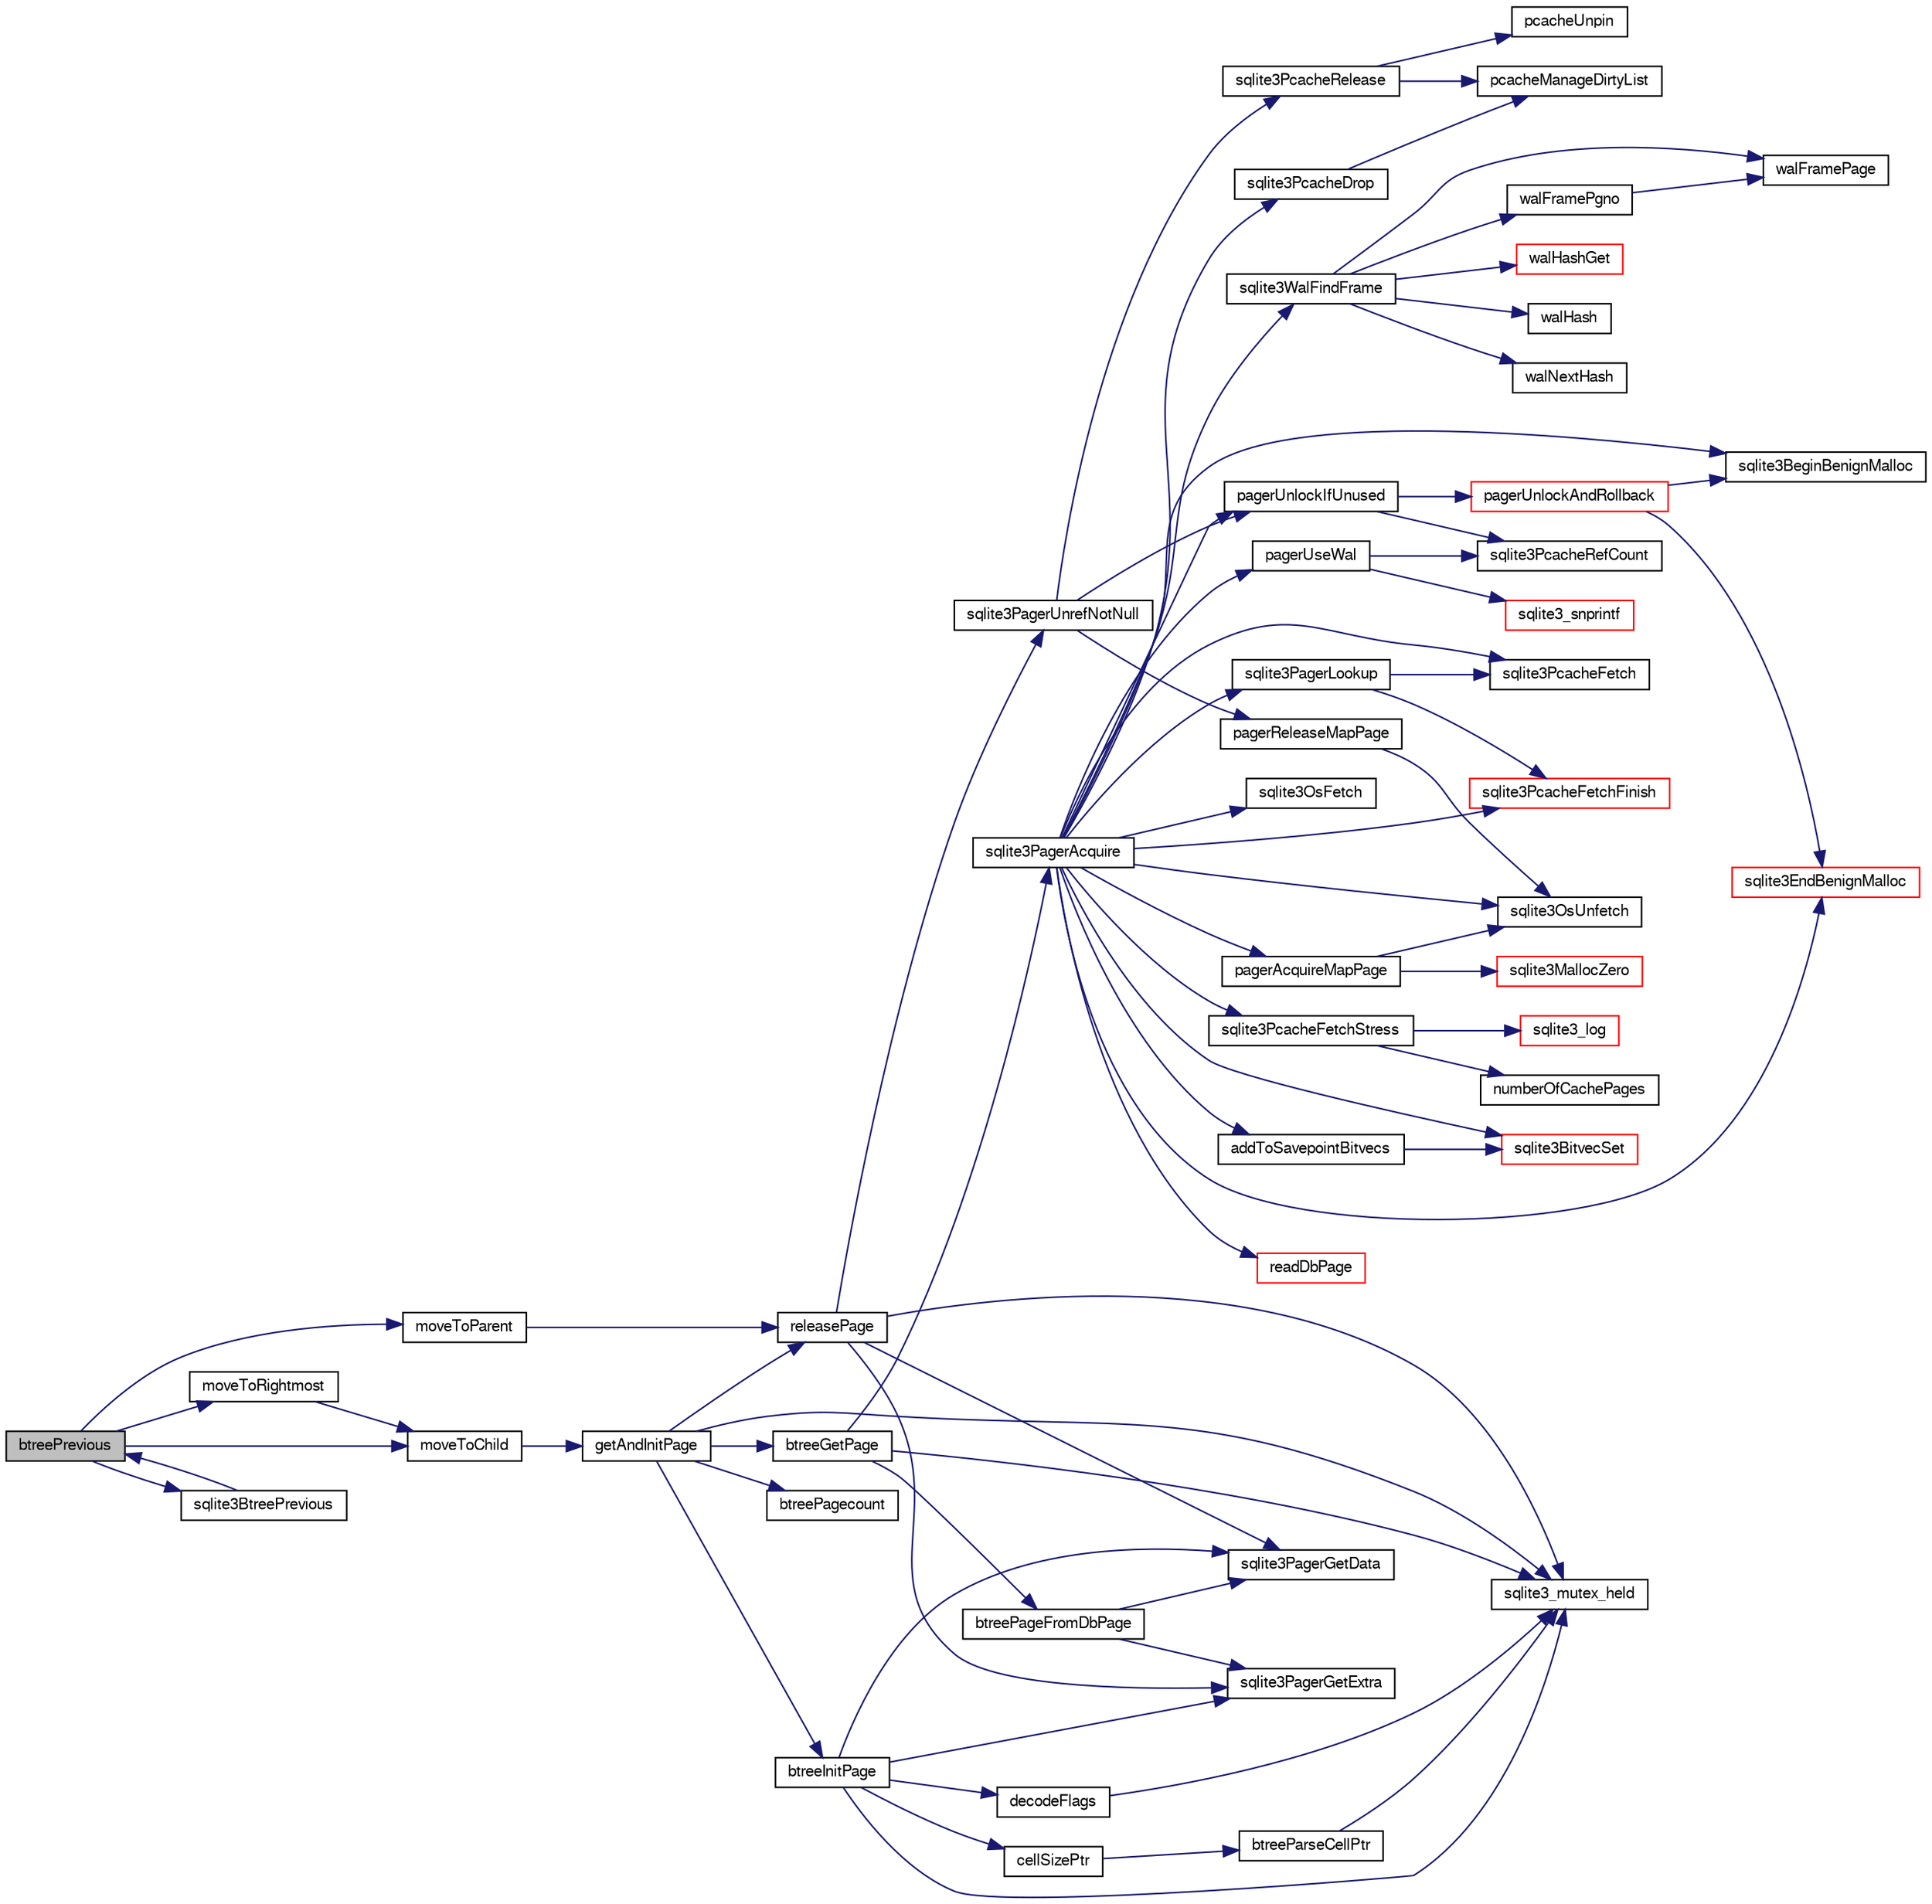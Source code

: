 digraph "btreePrevious"
{
  edge [fontname="FreeSans",fontsize="10",labelfontname="FreeSans",labelfontsize="10"];
  node [fontname="FreeSans",fontsize="10",shape=record];
  rankdir="LR";
  Node31562 [label="btreePrevious",height=0.2,width=0.4,color="black", fillcolor="grey75", style="filled", fontcolor="black"];
  Node31562 -> Node31563 [color="midnightblue",fontsize="10",style="solid",fontname="FreeSans"];
  Node31563 [label="moveToChild",height=0.2,width=0.4,color="black", fillcolor="white", style="filled",URL="$sqlite3_8c.html#a1dbea539dd841af085ba1e1390922237"];
  Node31563 -> Node31564 [color="midnightblue",fontsize="10",style="solid",fontname="FreeSans"];
  Node31564 [label="getAndInitPage",height=0.2,width=0.4,color="black", fillcolor="white", style="filled",URL="$sqlite3_8c.html#ae85122d12808231a8d58459440a405ab"];
  Node31564 -> Node31565 [color="midnightblue",fontsize="10",style="solid",fontname="FreeSans"];
  Node31565 [label="sqlite3_mutex_held",height=0.2,width=0.4,color="black", fillcolor="white", style="filled",URL="$sqlite3_8c.html#acf77da68932b6bc163c5e68547ecc3e7"];
  Node31564 -> Node31566 [color="midnightblue",fontsize="10",style="solid",fontname="FreeSans"];
  Node31566 [label="btreePagecount",height=0.2,width=0.4,color="black", fillcolor="white", style="filled",URL="$sqlite3_8c.html#a9cc4ac11752c088db89d551ec1495a15"];
  Node31564 -> Node31567 [color="midnightblue",fontsize="10",style="solid",fontname="FreeSans"];
  Node31567 [label="btreeGetPage",height=0.2,width=0.4,color="black", fillcolor="white", style="filled",URL="$sqlite3_8c.html#ac59679e30ceb0190614fbd19a7feb6de"];
  Node31567 -> Node31565 [color="midnightblue",fontsize="10",style="solid",fontname="FreeSans"];
  Node31567 -> Node31568 [color="midnightblue",fontsize="10",style="solid",fontname="FreeSans"];
  Node31568 [label="sqlite3PagerAcquire",height=0.2,width=0.4,color="black", fillcolor="white", style="filled",URL="$sqlite3_8c.html#a22a53daafd2bd778cda390312651f994"];
  Node31568 -> Node31569 [color="midnightblue",fontsize="10",style="solid",fontname="FreeSans"];
  Node31569 [label="pagerUseWal",height=0.2,width=0.4,color="black", fillcolor="white", style="filled",URL="$sqlite3_8c.html#a31def80bfe1de9284d635ba190a5eb68"];
  Node31569 -> Node31570 [color="midnightblue",fontsize="10",style="solid",fontname="FreeSans"];
  Node31570 [label="sqlite3PcacheRefCount",height=0.2,width=0.4,color="black", fillcolor="white", style="filled",URL="$sqlite3_8c.html#adee2536d23ec9628e0883ccab03b3429"];
  Node31569 -> Node31571 [color="midnightblue",fontsize="10",style="solid",fontname="FreeSans"];
  Node31571 [label="sqlite3_snprintf",height=0.2,width=0.4,color="red", fillcolor="white", style="filled",URL="$sqlite3_8c.html#aa2695a752e971577f5784122f2013c40"];
  Node31568 -> Node31852 [color="midnightblue",fontsize="10",style="solid",fontname="FreeSans"];
  Node31852 [label="sqlite3WalFindFrame",height=0.2,width=0.4,color="black", fillcolor="white", style="filled",URL="$sqlite3_8c.html#a70d73def3adcc264f500a63178742708"];
  Node31852 -> Node31853 [color="midnightblue",fontsize="10",style="solid",fontname="FreeSans"];
  Node31853 [label="walFramePage",height=0.2,width=0.4,color="black", fillcolor="white", style="filled",URL="$sqlite3_8c.html#a067e7452317d6a1c19674376ae969f1f"];
  Node31852 -> Node31854 [color="midnightblue",fontsize="10",style="solid",fontname="FreeSans"];
  Node31854 [label="walHashGet",height=0.2,width=0.4,color="red", fillcolor="white", style="filled",URL="$sqlite3_8c.html#ae19bbc16575c591b6e0aee0aed2cfaf3"];
  Node31852 -> Node31859 [color="midnightblue",fontsize="10",style="solid",fontname="FreeSans"];
  Node31859 [label="walHash",height=0.2,width=0.4,color="black", fillcolor="white", style="filled",URL="$sqlite3_8c.html#a1d1aa852a3a505567009b451c23af38c"];
  Node31852 -> Node31860 [color="midnightblue",fontsize="10",style="solid",fontname="FreeSans"];
  Node31860 [label="walNextHash",height=0.2,width=0.4,color="black", fillcolor="white", style="filled",URL="$sqlite3_8c.html#a62e11e0d73d30dc749eb23c6d28904c1"];
  Node31852 -> Node31861 [color="midnightblue",fontsize="10",style="solid",fontname="FreeSans"];
  Node31861 [label="walFramePgno",height=0.2,width=0.4,color="black", fillcolor="white", style="filled",URL="$sqlite3_8c.html#a3fd5c9b2449525622e72f95ac5cbf218"];
  Node31861 -> Node31853 [color="midnightblue",fontsize="10",style="solid",fontname="FreeSans"];
  Node31568 -> Node31857 [color="midnightblue",fontsize="10",style="solid",fontname="FreeSans"];
  Node31857 [label="sqlite3OsFetch",height=0.2,width=0.4,color="black", fillcolor="white", style="filled",URL="$sqlite3_8c.html#ab5b9137b375d5d8a8c216a644056cba7"];
  Node31568 -> Node31862 [color="midnightblue",fontsize="10",style="solid",fontname="FreeSans"];
  Node31862 [label="sqlite3PagerLookup",height=0.2,width=0.4,color="black", fillcolor="white", style="filled",URL="$sqlite3_8c.html#a1252ec03814f64eed236cfb21094cafd"];
  Node31862 -> Node31863 [color="midnightblue",fontsize="10",style="solid",fontname="FreeSans"];
  Node31863 [label="sqlite3PcacheFetch",height=0.2,width=0.4,color="black", fillcolor="white", style="filled",URL="$sqlite3_8c.html#a51a10151c5ec2c1c9e6fd615e95a3450"];
  Node31862 -> Node31864 [color="midnightblue",fontsize="10",style="solid",fontname="FreeSans"];
  Node31864 [label="sqlite3PcacheFetchFinish",height=0.2,width=0.4,color="red", fillcolor="white", style="filled",URL="$sqlite3_8c.html#a21f330cb082d63a111f64257e823a4b1"];
  Node31568 -> Node31866 [color="midnightblue",fontsize="10",style="solid",fontname="FreeSans"];
  Node31866 [label="pagerAcquireMapPage",height=0.2,width=0.4,color="black", fillcolor="white", style="filled",URL="$sqlite3_8c.html#affc12640bbd7572ae41f1943f3b8bb3b"];
  Node31866 -> Node31604 [color="midnightblue",fontsize="10",style="solid",fontname="FreeSans"];
  Node31604 [label="sqlite3MallocZero",height=0.2,width=0.4,color="red", fillcolor="white", style="filled",URL="$sqlite3_8c.html#ab3e07a30b9b5471f9f5e8f9cb7229934"];
  Node31866 -> Node31858 [color="midnightblue",fontsize="10",style="solid",fontname="FreeSans"];
  Node31858 [label="sqlite3OsUnfetch",height=0.2,width=0.4,color="black", fillcolor="white", style="filled",URL="$sqlite3_8c.html#abc0da72cb8b8989cf8708b572fe5fef4"];
  Node31568 -> Node31858 [color="midnightblue",fontsize="10",style="solid",fontname="FreeSans"];
  Node31568 -> Node31863 [color="midnightblue",fontsize="10",style="solid",fontname="FreeSans"];
  Node31568 -> Node31867 [color="midnightblue",fontsize="10",style="solid",fontname="FreeSans"];
  Node31867 [label="sqlite3PcacheFetchStress",height=0.2,width=0.4,color="black", fillcolor="white", style="filled",URL="$sqlite3_8c.html#a83644ab4d77e1649ae5336b659edb351"];
  Node31867 -> Node31621 [color="midnightblue",fontsize="10",style="solid",fontname="FreeSans"];
  Node31621 [label="sqlite3_log",height=0.2,width=0.4,color="red", fillcolor="white", style="filled",URL="$sqlite3_8c.html#a298c9699bf9c143662c6b1fec4b2dc3b"];
  Node31867 -> Node31868 [color="midnightblue",fontsize="10",style="solid",fontname="FreeSans"];
  Node31868 [label="numberOfCachePages",height=0.2,width=0.4,color="black", fillcolor="white", style="filled",URL="$sqlite3_8c.html#a0b88ce0be99c4ea2b2098317162fb590"];
  Node31568 -> Node31864 [color="midnightblue",fontsize="10",style="solid",fontname="FreeSans"];
  Node31568 -> Node31645 [color="midnightblue",fontsize="10",style="solid",fontname="FreeSans"];
  Node31645 [label="sqlite3BeginBenignMalloc",height=0.2,width=0.4,color="black", fillcolor="white", style="filled",URL="$sqlite3_8c.html#a3344c0e2b1b6df701a1cb326602fac14"];
  Node31568 -> Node31869 [color="midnightblue",fontsize="10",style="solid",fontname="FreeSans"];
  Node31869 [label="sqlite3BitvecSet",height=0.2,width=0.4,color="red", fillcolor="white", style="filled",URL="$sqlite3_8c.html#a1f3c6d64d5d889e451d6725b1eb458be"];
  Node31568 -> Node31871 [color="midnightblue",fontsize="10",style="solid",fontname="FreeSans"];
  Node31871 [label="addToSavepointBitvecs",height=0.2,width=0.4,color="black", fillcolor="white", style="filled",URL="$sqlite3_8c.html#aa2e9bb02bb6975d83ec875f0792792f0"];
  Node31871 -> Node31869 [color="midnightblue",fontsize="10",style="solid",fontname="FreeSans"];
  Node31568 -> Node31646 [color="midnightblue",fontsize="10",style="solid",fontname="FreeSans"];
  Node31646 [label="sqlite3EndBenignMalloc",height=0.2,width=0.4,color="red", fillcolor="white", style="filled",URL="$sqlite3_8c.html#a4582127cc64d483dc66c7acf9d8d8fbb"];
  Node31568 -> Node31872 [color="midnightblue",fontsize="10",style="solid",fontname="FreeSans"];
  Node31872 [label="readDbPage",height=0.2,width=0.4,color="red", fillcolor="white", style="filled",URL="$sqlite3_8c.html#a1c4cca64dd97dda37d9be9cac94941a0"];
  Node31568 -> Node31875 [color="midnightblue",fontsize="10",style="solid",fontname="FreeSans"];
  Node31875 [label="sqlite3PcacheDrop",height=0.2,width=0.4,color="black", fillcolor="white", style="filled",URL="$sqlite3_8c.html#a78667811e7a2a7e75117cd6ec9cf6486"];
  Node31875 -> Node31876 [color="midnightblue",fontsize="10",style="solid",fontname="FreeSans"];
  Node31876 [label="pcacheManageDirtyList",height=0.2,width=0.4,color="black", fillcolor="white", style="filled",URL="$sqlite3_8c.html#aae9bc2ddff700c30e5f9c80d531d6acc"];
  Node31568 -> Node31877 [color="midnightblue",fontsize="10",style="solid",fontname="FreeSans"];
  Node31877 [label="pagerUnlockIfUnused",height=0.2,width=0.4,color="black", fillcolor="white", style="filled",URL="$sqlite3_8c.html#abf547f4276efb6f10262f7fde1e4d065"];
  Node31877 -> Node31570 [color="midnightblue",fontsize="10",style="solid",fontname="FreeSans"];
  Node31877 -> Node31878 [color="midnightblue",fontsize="10",style="solid",fontname="FreeSans"];
  Node31878 [label="pagerUnlockAndRollback",height=0.2,width=0.4,color="red", fillcolor="white", style="filled",URL="$sqlite3_8c.html#a02d96b7bf62c3b13ba905d168914518c"];
  Node31878 -> Node31645 [color="midnightblue",fontsize="10",style="solid",fontname="FreeSans"];
  Node31878 -> Node31646 [color="midnightblue",fontsize="10",style="solid",fontname="FreeSans"];
  Node31567 -> Node31982 [color="midnightblue",fontsize="10",style="solid",fontname="FreeSans"];
  Node31982 [label="btreePageFromDbPage",height=0.2,width=0.4,color="black", fillcolor="white", style="filled",URL="$sqlite3_8c.html#a148c0bf09d4ef14a49e0e7a2c0506c80"];
  Node31982 -> Node31949 [color="midnightblue",fontsize="10",style="solid",fontname="FreeSans"];
  Node31949 [label="sqlite3PagerGetExtra",height=0.2,width=0.4,color="black", fillcolor="white", style="filled",URL="$sqlite3_8c.html#a48e879a6d20f06f27390973ab8d59bd7"];
  Node31982 -> Node31948 [color="midnightblue",fontsize="10",style="solid",fontname="FreeSans"];
  Node31948 [label="sqlite3PagerGetData",height=0.2,width=0.4,color="black", fillcolor="white", style="filled",URL="$sqlite3_8c.html#a9dd340e56fb4b7fad4df339595b8d8a2"];
  Node31564 -> Node31983 [color="midnightblue",fontsize="10",style="solid",fontname="FreeSans"];
  Node31983 [label="btreeInitPage",height=0.2,width=0.4,color="black", fillcolor="white", style="filled",URL="$sqlite3_8c.html#a3fbef3abda22e9a3f72c2873ec0b26a3"];
  Node31983 -> Node31565 [color="midnightblue",fontsize="10",style="solid",fontname="FreeSans"];
  Node31983 -> Node31949 [color="midnightblue",fontsize="10",style="solid",fontname="FreeSans"];
  Node31983 -> Node31948 [color="midnightblue",fontsize="10",style="solid",fontname="FreeSans"];
  Node31983 -> Node31984 [color="midnightblue",fontsize="10",style="solid",fontname="FreeSans"];
  Node31984 [label="decodeFlags",height=0.2,width=0.4,color="black", fillcolor="white", style="filled",URL="$sqlite3_8c.html#acb168e46383706f31cefd555da235eae"];
  Node31984 -> Node31565 [color="midnightblue",fontsize="10",style="solid",fontname="FreeSans"];
  Node31983 -> Node31985 [color="midnightblue",fontsize="10",style="solid",fontname="FreeSans"];
  Node31985 [label="cellSizePtr",height=0.2,width=0.4,color="black", fillcolor="white", style="filled",URL="$sqlite3_8c.html#a6c95c9aac1c8a00490e36674f43e76ec"];
  Node31985 -> Node31986 [color="midnightblue",fontsize="10",style="solid",fontname="FreeSans"];
  Node31986 [label="btreeParseCellPtr",height=0.2,width=0.4,color="black", fillcolor="white", style="filled",URL="$sqlite3_8c.html#a1eba22ca0ddf563de0b29c64551c759f"];
  Node31986 -> Node31565 [color="midnightblue",fontsize="10",style="solid",fontname="FreeSans"];
  Node31564 -> Node31987 [color="midnightblue",fontsize="10",style="solid",fontname="FreeSans"];
  Node31987 [label="releasePage",height=0.2,width=0.4,color="black", fillcolor="white", style="filled",URL="$sqlite3_8c.html#a92c6fb14f9bcf117440c35116c26d6c4"];
  Node31987 -> Node31949 [color="midnightblue",fontsize="10",style="solid",fontname="FreeSans"];
  Node31987 -> Node31948 [color="midnightblue",fontsize="10",style="solid",fontname="FreeSans"];
  Node31987 -> Node31565 [color="midnightblue",fontsize="10",style="solid",fontname="FreeSans"];
  Node31987 -> Node31891 [color="midnightblue",fontsize="10",style="solid",fontname="FreeSans"];
  Node31891 [label="sqlite3PagerUnrefNotNull",height=0.2,width=0.4,color="black", fillcolor="white", style="filled",URL="$sqlite3_8c.html#a4b314f96f09f5c68c94672e420e31ab9"];
  Node31891 -> Node31892 [color="midnightblue",fontsize="10",style="solid",fontname="FreeSans"];
  Node31892 [label="pagerReleaseMapPage",height=0.2,width=0.4,color="black", fillcolor="white", style="filled",URL="$sqlite3_8c.html#aefa288f9febba49488ab634f8b0d5f6d"];
  Node31892 -> Node31858 [color="midnightblue",fontsize="10",style="solid",fontname="FreeSans"];
  Node31891 -> Node31893 [color="midnightblue",fontsize="10",style="solid",fontname="FreeSans"];
  Node31893 [label="sqlite3PcacheRelease",height=0.2,width=0.4,color="black", fillcolor="white", style="filled",URL="$sqlite3_8c.html#ad07fc7a8130ad1e77861f345084b1b83"];
  Node31893 -> Node31894 [color="midnightblue",fontsize="10",style="solid",fontname="FreeSans"];
  Node31894 [label="pcacheUnpin",height=0.2,width=0.4,color="black", fillcolor="white", style="filled",URL="$sqlite3_8c.html#a76530dde0f26366c0614d713daf9859c"];
  Node31893 -> Node31876 [color="midnightblue",fontsize="10",style="solid",fontname="FreeSans"];
  Node31891 -> Node31877 [color="midnightblue",fontsize="10",style="solid",fontname="FreeSans"];
  Node31562 -> Node31988 [color="midnightblue",fontsize="10",style="solid",fontname="FreeSans"];
  Node31988 [label="moveToRightmost",height=0.2,width=0.4,color="black", fillcolor="white", style="filled",URL="$sqlite3_8c.html#a0f818654466695149ef54b1cdc16887d"];
  Node31988 -> Node31563 [color="midnightblue",fontsize="10",style="solid",fontname="FreeSans"];
  Node31562 -> Node31989 [color="midnightblue",fontsize="10",style="solid",fontname="FreeSans"];
  Node31989 [label="moveToParent",height=0.2,width=0.4,color="black", fillcolor="white", style="filled",URL="$sqlite3_8c.html#a6d71d2659481a7b7866f9445a62ec248"];
  Node31989 -> Node31987 [color="midnightblue",fontsize="10",style="solid",fontname="FreeSans"];
  Node31562 -> Node31990 [color="midnightblue",fontsize="10",style="solid",fontname="FreeSans"];
  Node31990 [label="sqlite3BtreePrevious",height=0.2,width=0.4,color="black", fillcolor="white", style="filled",URL="$sqlite3_8c.html#a1fc0a28b4147df5a1277a35da9a004df"];
  Node31990 -> Node31562 [color="midnightblue",fontsize="10",style="solid",fontname="FreeSans"];
}
